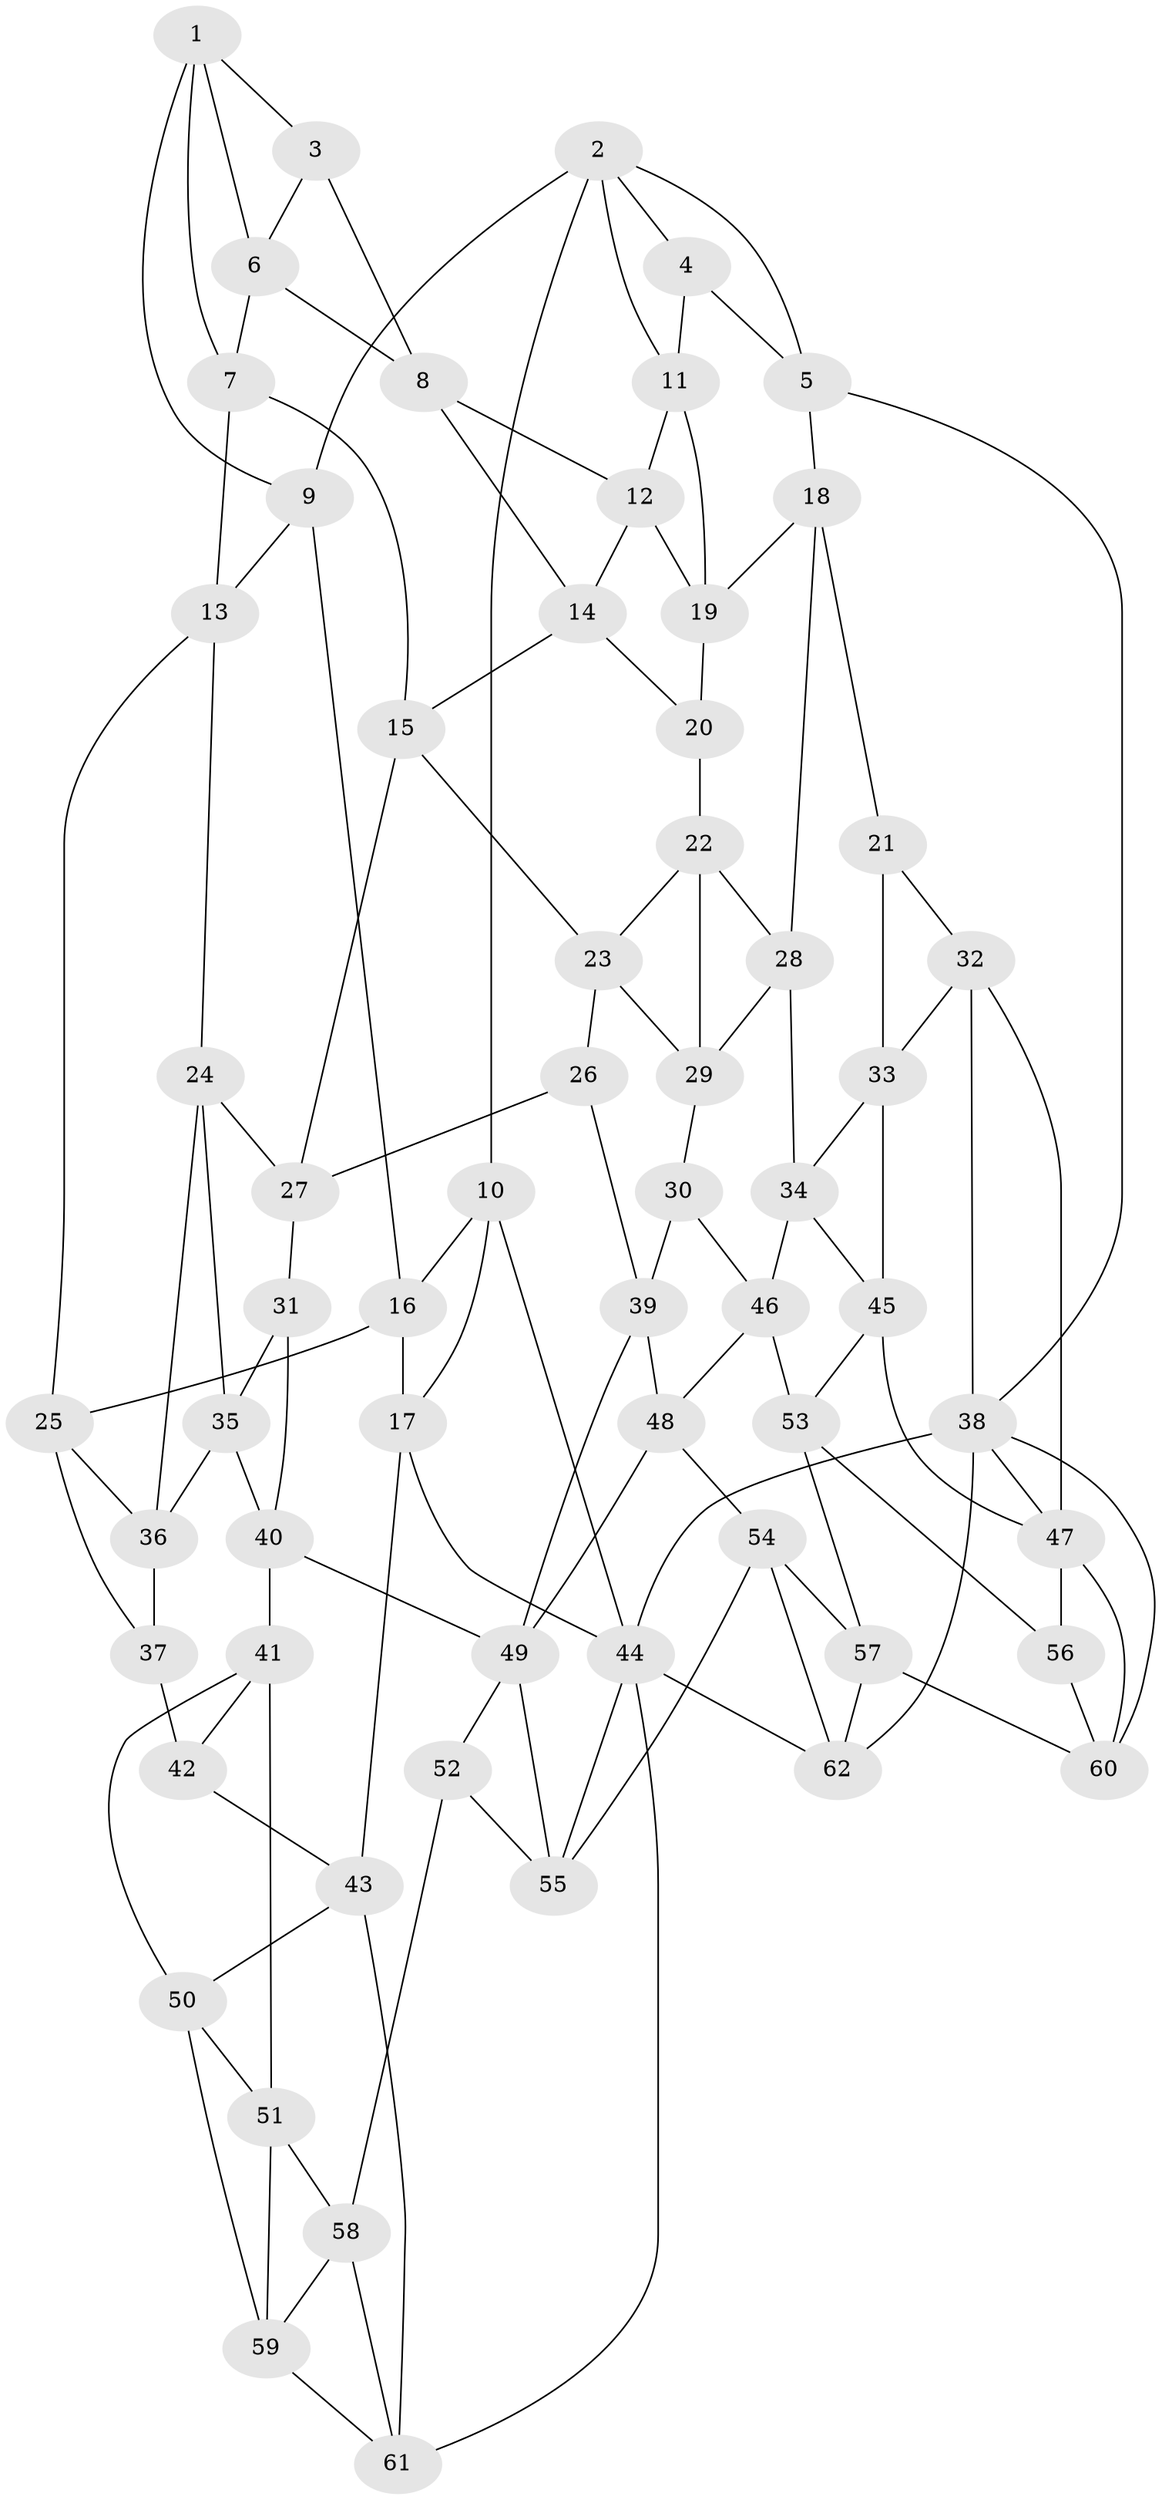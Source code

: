// original degree distribution, {3: 0.016260162601626018, 5: 0.5528455284552846, 6: 0.2032520325203252, 4: 0.22764227642276422}
// Generated by graph-tools (version 1.1) at 2025/27/03/09/25 03:27:16]
// undirected, 62 vertices, 122 edges
graph export_dot {
graph [start="1"]
  node [color=gray90,style=filled];
  1;
  2;
  3;
  4;
  5;
  6;
  7;
  8;
  9;
  10;
  11;
  12;
  13;
  14;
  15;
  16;
  17;
  18;
  19;
  20;
  21;
  22;
  23;
  24;
  25;
  26;
  27;
  28;
  29;
  30;
  31;
  32;
  33;
  34;
  35;
  36;
  37;
  38;
  39;
  40;
  41;
  42;
  43;
  44;
  45;
  46;
  47;
  48;
  49;
  50;
  51;
  52;
  53;
  54;
  55;
  56;
  57;
  58;
  59;
  60;
  61;
  62;
  1 -- 3 [weight=1.0];
  1 -- 6 [weight=1.0];
  1 -- 7 [weight=1.0];
  1 -- 9 [weight=1.0];
  2 -- 4 [weight=1.0];
  2 -- 5 [weight=1.0];
  2 -- 9 [weight=1.0];
  2 -- 10 [weight=1.0];
  2 -- 11 [weight=1.0];
  3 -- 6 [weight=1.0];
  3 -- 8 [weight=1.0];
  4 -- 5 [weight=1.0];
  4 -- 11 [weight=1.0];
  5 -- 18 [weight=1.0];
  5 -- 38 [weight=1.0];
  6 -- 7 [weight=1.0];
  6 -- 8 [weight=1.0];
  7 -- 13 [weight=1.0];
  7 -- 15 [weight=1.0];
  8 -- 12 [weight=1.0];
  8 -- 14 [weight=1.0];
  9 -- 13 [weight=1.0];
  9 -- 16 [weight=1.0];
  10 -- 16 [weight=1.0];
  10 -- 17 [weight=1.0];
  10 -- 44 [weight=1.0];
  11 -- 12 [weight=1.0];
  11 -- 19 [weight=1.0];
  12 -- 14 [weight=1.0];
  12 -- 19 [weight=1.0];
  13 -- 24 [weight=1.0];
  13 -- 25 [weight=1.0];
  14 -- 15 [weight=1.0];
  14 -- 20 [weight=1.0];
  15 -- 23 [weight=1.0];
  15 -- 27 [weight=1.0];
  16 -- 17 [weight=1.0];
  16 -- 25 [weight=1.0];
  17 -- 43 [weight=1.0];
  17 -- 44 [weight=1.0];
  18 -- 19 [weight=1.0];
  18 -- 21 [weight=1.0];
  18 -- 28 [weight=1.0];
  19 -- 20 [weight=1.0];
  20 -- 22 [weight=1.0];
  21 -- 32 [weight=1.0];
  21 -- 33 [weight=1.0];
  22 -- 23 [weight=1.0];
  22 -- 28 [weight=1.0];
  22 -- 29 [weight=1.0];
  23 -- 26 [weight=1.0];
  23 -- 29 [weight=1.0];
  24 -- 27 [weight=1.0];
  24 -- 35 [weight=1.0];
  24 -- 36 [weight=1.0];
  25 -- 36 [weight=1.0];
  25 -- 37 [weight=1.0];
  26 -- 27 [weight=1.0];
  26 -- 39 [weight=1.0];
  27 -- 31 [weight=1.0];
  28 -- 29 [weight=1.0];
  28 -- 34 [weight=1.0];
  29 -- 30 [weight=1.0];
  30 -- 39 [weight=1.0];
  30 -- 46 [weight=1.0];
  31 -- 35 [weight=1.0];
  31 -- 40 [weight=1.0];
  32 -- 33 [weight=1.0];
  32 -- 38 [weight=1.0];
  32 -- 47 [weight=1.0];
  33 -- 34 [weight=1.0];
  33 -- 45 [weight=1.0];
  34 -- 45 [weight=1.0];
  34 -- 46 [weight=1.0];
  35 -- 36 [weight=1.0];
  35 -- 40 [weight=1.0];
  36 -- 37 [weight=1.0];
  37 -- 42 [weight=2.0];
  38 -- 44 [weight=1.0];
  38 -- 47 [weight=1.0];
  38 -- 60 [weight=1.0];
  38 -- 62 [weight=1.0];
  39 -- 48 [weight=1.0];
  39 -- 49 [weight=1.0];
  40 -- 41 [weight=1.0];
  40 -- 49 [weight=1.0];
  41 -- 42 [weight=1.0];
  41 -- 50 [weight=1.0];
  41 -- 51 [weight=1.0];
  42 -- 43 [weight=1.0];
  43 -- 50 [weight=1.0];
  43 -- 61 [weight=1.0];
  44 -- 55 [weight=1.0];
  44 -- 61 [weight=1.0];
  44 -- 62 [weight=1.0];
  45 -- 47 [weight=1.0];
  45 -- 53 [weight=1.0];
  46 -- 48 [weight=1.0];
  46 -- 53 [weight=1.0];
  47 -- 56 [weight=2.0];
  47 -- 60 [weight=1.0];
  48 -- 49 [weight=1.0];
  48 -- 54 [weight=1.0];
  49 -- 52 [weight=1.0];
  49 -- 55 [weight=1.0];
  50 -- 51 [weight=1.0];
  50 -- 59 [weight=1.0];
  51 -- 58 [weight=1.0];
  51 -- 59 [weight=1.0];
  52 -- 55 [weight=1.0];
  52 -- 58 [weight=1.0];
  53 -- 56 [weight=1.0];
  53 -- 57 [weight=1.0];
  54 -- 55 [weight=1.0];
  54 -- 57 [weight=1.0];
  54 -- 62 [weight=1.0];
  56 -- 60 [weight=1.0];
  57 -- 60 [weight=1.0];
  57 -- 62 [weight=1.0];
  58 -- 59 [weight=1.0];
  58 -- 61 [weight=1.0];
  59 -- 61 [weight=1.0];
}
